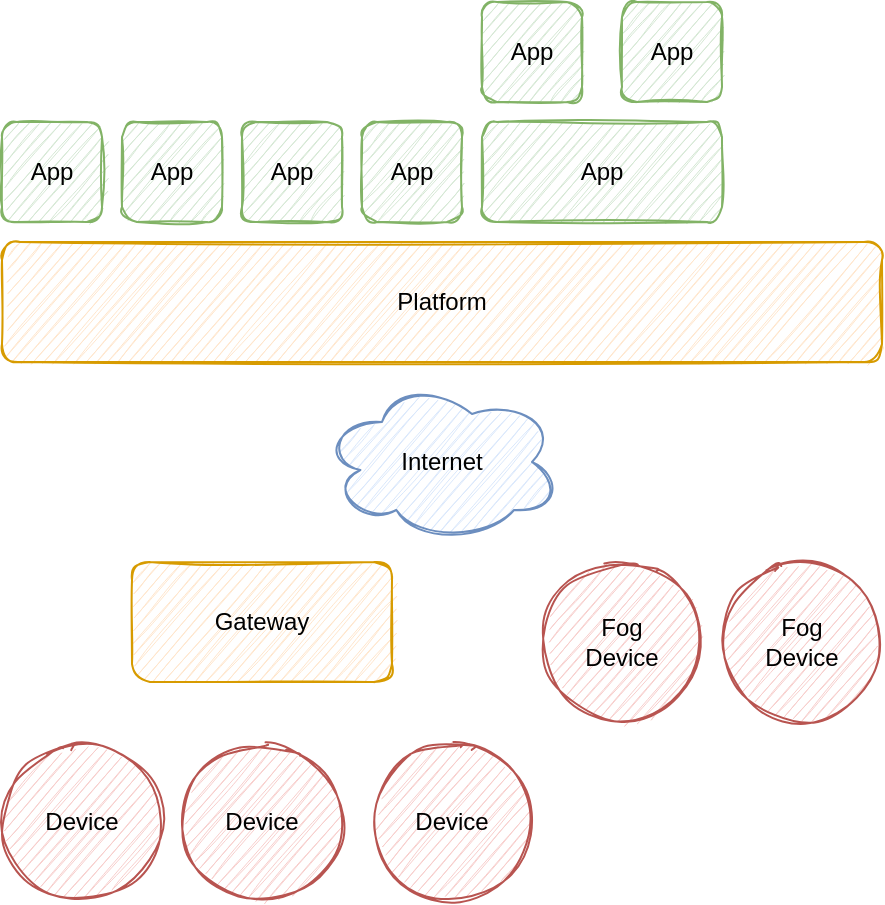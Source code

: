 <mxfile version="16.5.1" type="device" pages="2"><diagram id="1X9T6f1LK77kzLOOlxXB" name="Big Picture"><mxGraphModel dx="891" dy="585" grid="1" gridSize="10" guides="1" tooltips="1" connect="1" arrows="1" fold="1" page="1" pageScale="1" pageWidth="850" pageHeight="1100" math="0" shadow="0"><root><mxCell id="0"/><mxCell id="1" parent="0"/><mxCell id="lW61SDsN6sn3ZBDrsaeP-1" value="Platform" style="whiteSpace=wrap;html=1;fillColor=#ffe6cc;strokeColor=#d79b00;sketch=1;rounded=1;" parent="1" vertex="1"><mxGeometry x="220" y="490" width="440" height="60" as="geometry"/></mxCell><mxCell id="lW61SDsN6sn3ZBDrsaeP-2" value="Internet" style="ellipse;shape=cloud;whiteSpace=wrap;html=1;fillColor=#dae8fc;strokeColor=#6c8ebf;sketch=1;rounded=1;" parent="1" vertex="1"><mxGeometry x="380" y="560" width="120" height="80" as="geometry"/></mxCell><mxCell id="lW61SDsN6sn3ZBDrsaeP-3" value="App" style="whiteSpace=wrap;html=1;aspect=fixed;fillColor=#d5e8d4;strokeColor=#82b366;sketch=1;rounded=1;" parent="1" vertex="1"><mxGeometry x="220" y="430" width="50" height="50" as="geometry"/></mxCell><mxCell id="lW61SDsN6sn3ZBDrsaeP-4" value="App" style="whiteSpace=wrap;html=1;aspect=fixed;fillColor=#d5e8d4;strokeColor=#82b366;sketch=1;rounded=1;" parent="1" vertex="1"><mxGeometry x="280" y="430" width="50" height="50" as="geometry"/></mxCell><mxCell id="lW61SDsN6sn3ZBDrsaeP-5" value="App" style="whiteSpace=wrap;html=1;aspect=fixed;fillColor=#d5e8d4;strokeColor=#82b366;sketch=1;rounded=1;" parent="1" vertex="1"><mxGeometry x="340" y="430" width="50" height="50" as="geometry"/></mxCell><mxCell id="lW61SDsN6sn3ZBDrsaeP-6" value="App" style="whiteSpace=wrap;html=1;aspect=fixed;fillColor=#d5e8d4;strokeColor=#82b366;sketch=1;rounded=1;" parent="1" vertex="1"><mxGeometry x="400" y="430" width="50" height="50" as="geometry"/></mxCell><mxCell id="lW61SDsN6sn3ZBDrsaeP-7" value="App" style="whiteSpace=wrap;html=1;fillColor=#d5e8d4;strokeColor=#82b366;sketch=1;rounded=1;" parent="1" vertex="1"><mxGeometry x="460" y="430" width="120" height="50" as="geometry"/></mxCell><mxCell id="lW61SDsN6sn3ZBDrsaeP-8" value="App" style="whiteSpace=wrap;html=1;aspect=fixed;fillColor=#d5e8d4;strokeColor=#82b366;sketch=1;rounded=1;" parent="1" vertex="1"><mxGeometry x="460" y="370" width="50" height="50" as="geometry"/></mxCell><mxCell id="lW61SDsN6sn3ZBDrsaeP-9" value="App" style="whiteSpace=wrap;html=1;aspect=fixed;fillColor=#d5e8d4;strokeColor=#82b366;sketch=1;rounded=1;" parent="1" vertex="1"><mxGeometry x="530" y="370" width="50" height="50" as="geometry"/></mxCell><mxCell id="lW61SDsN6sn3ZBDrsaeP-10" value="Device" style="ellipse;whiteSpace=wrap;html=1;aspect=fixed;fillColor=#f8cecc;strokeColor=#b85450;sketch=1;rounded=1;" parent="1" vertex="1"><mxGeometry x="220" y="740" width="80" height="80" as="geometry"/></mxCell><mxCell id="lW61SDsN6sn3ZBDrsaeP-11" value="Device" style="ellipse;whiteSpace=wrap;html=1;aspect=fixed;fillColor=#f8cecc;strokeColor=#b85450;sketch=1;rounded=1;" parent="1" vertex="1"><mxGeometry x="310" y="740" width="80" height="80" as="geometry"/></mxCell><mxCell id="lW61SDsN6sn3ZBDrsaeP-12" value="Device" style="ellipse;whiteSpace=wrap;html=1;aspect=fixed;fillColor=#f8cecc;strokeColor=#b85450;sketch=1;rounded=1;" parent="1" vertex="1"><mxGeometry x="405" y="740" width="80" height="80" as="geometry"/></mxCell><mxCell id="lW61SDsN6sn3ZBDrsaeP-13" value="Fog&lt;br&gt;Device" style="ellipse;whiteSpace=wrap;html=1;aspect=fixed;fillColor=#f8cecc;strokeColor=#b85450;sketch=1;rounded=1;" parent="1" vertex="1"><mxGeometry x="490" y="650" width="80" height="80" as="geometry"/></mxCell><mxCell id="lW61SDsN6sn3ZBDrsaeP-14" value="Fog&lt;br&gt;Device" style="ellipse;whiteSpace=wrap;html=1;aspect=fixed;fillColor=#f8cecc;strokeColor=#b85450;sketch=1;rounded=1;" parent="1" vertex="1"><mxGeometry x="580" y="650" width="80" height="80" as="geometry"/></mxCell><mxCell id="9ATyciSp6d6g01-895MC-1" value="Gateway" style="rounded=1;whiteSpace=wrap;html=1;fillColor=#ffe6cc;strokeColor=#d79b00;sketch=1;" vertex="1" parent="1"><mxGeometry x="285" y="650" width="130" height="60" as="geometry"/></mxCell></root></mxGraphModel></diagram><diagram id="CdQkDGgcKiqz8Gih05FL" name="Platform"><mxGraphModel dx="742" dy="487" grid="1" gridSize="10" guides="1" tooltips="1" connect="1" arrows="1" fold="1" page="1" pageScale="1" pageWidth="850" pageHeight="1100" math="0" shadow="0"><root><mxCell id="RL-98VIBOhDU4tNkGr9--0"/><mxCell id="RL-98VIBOhDU4tNkGr9--1" parent="RL-98VIBOhDU4tNkGr9--0"/><mxCell id="RL-98VIBOhDU4tNkGr9--2" value="Connectivity" style="whiteSpace=wrap;html=1;fillColor=#d5e8d4;strokeColor=#82b366;sketch=1;" parent="RL-98VIBOhDU4tNkGr9--1" vertex="1"><mxGeometry x="160" y="690" width="540" height="60" as="geometry"/></mxCell><mxCell id="RL-98VIBOhDU4tNkGr9--3" value="Things Management" style="whiteSpace=wrap;html=1;fillColor=#ffe6cc;strokeColor=#d79b00;sketch=1;" parent="RL-98VIBOhDU4tNkGr9--1" vertex="1"><mxGeometry x="170" y="620" width="120" height="60" as="geometry"/></mxCell><mxCell id="RL-98VIBOhDU4tNkGr9--4" value="Data Management" style="whiteSpace=wrap;html=1;fillColor=#ffe6cc;strokeColor=#d79b00;sketch=1;" parent="RL-98VIBOhDU4tNkGr9--1" vertex="1"><mxGeometry x="570" y="620" width="120" height="60" as="geometry"/></mxCell><mxCell id="RL-98VIBOhDU4tNkGr9--5" value="Accounting" style="whiteSpace=wrap;html=1;fillColor=#dae8fc;strokeColor=#6c8ebf;sketch=1;" parent="RL-98VIBOhDU4tNkGr9--1" vertex="1"><mxGeometry x="170" y="550" width="120" height="60" as="geometry"/></mxCell><mxCell id="RL-98VIBOhDU4tNkGr9--6" value="User/Project Management" style="whiteSpace=wrap;html=1;fillColor=#dae8fc;strokeColor=#6c8ebf;sketch=1;" parent="RL-98VIBOhDU4tNkGr9--1" vertex="1"><mxGeometry x="305" y="550" width="120" height="60" as="geometry"/></mxCell><mxCell id="RL-98VIBOhDU4tNkGr9--7" value="APIs" style="whiteSpace=wrap;html=1;fillColor=#dae8fc;strokeColor=#6c8ebf;sketch=1;" parent="RL-98VIBOhDU4tNkGr9--1" vertex="1"><mxGeometry x="440" y="550" width="120" height="60" as="geometry"/></mxCell><mxCell id="RL-98VIBOhDU4tNkGr9--8" value="Analytics" style="whiteSpace=wrap;html=1;fillColor=#dae8fc;strokeColor=#6c8ebf;sketch=1;" parent="RL-98VIBOhDU4tNkGr9--1" vertex="1"><mxGeometry x="570" y="550" width="120" height="60" as="geometry"/></mxCell><mxCell id="9Z0uLTGtvYwgbNq4KBsc-0" value="LoRaWAN" style="rounded=0;whiteSpace=wrap;html=1;sketch=1;fillColor=#f8cecc;strokeColor=#b85450;" vertex="1" parent="RL-98VIBOhDU4tNkGr9--1"><mxGeometry x="170" y="770" width="120" height="60" as="geometry"/></mxCell><mxCell id="9Z0uLTGtvYwgbNq4KBsc-1" value="SigFox" style="rounded=0;whiteSpace=wrap;html=1;sketch=1;fillColor=#f8cecc;strokeColor=#b85450;" vertex="1" parent="RL-98VIBOhDU4tNkGr9--1"><mxGeometry x="305" y="770" width="120" height="60" as="geometry"/></mxCell><mxCell id="9Z0uLTGtvYwgbNq4KBsc-2" value="LAN" style="rounded=0;whiteSpace=wrap;html=1;sketch=1;fillColor=#f8cecc;strokeColor=#b85450;" vertex="1" parent="RL-98VIBOhDU4tNkGr9--1"><mxGeometry x="440" y="770" width="120" height="60" as="geometry"/></mxCell></root></mxGraphModel></diagram></mxfile>